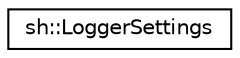 digraph "Graphical Class Hierarchy"
{
 // LATEX_PDF_SIZE
  edge [fontname="Helvetica",fontsize="10",labelfontname="Helvetica",labelfontsize="10"];
  node [fontname="Helvetica",fontsize="10",shape=record];
  rankdir="LR";
  Node0 [label="sh::LoggerSettings",height=0.2,width=0.4,color="black", fillcolor="white", style="filled",URL="$structsh_1_1_logger_settings.html",tooltip=" "];
}
